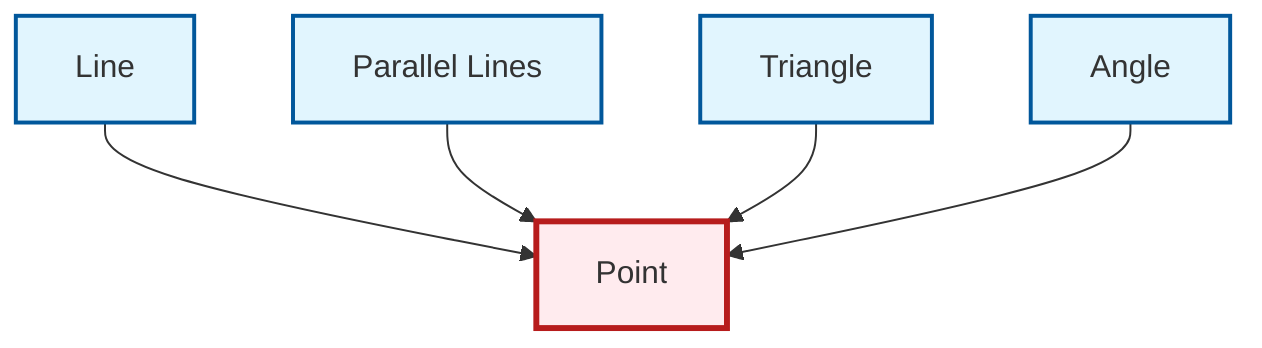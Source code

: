graph TD
    classDef definition fill:#e1f5fe,stroke:#01579b,stroke-width:2px
    classDef theorem fill:#f3e5f5,stroke:#4a148c,stroke-width:2px
    classDef axiom fill:#fff3e0,stroke:#e65100,stroke-width:2px
    classDef example fill:#e8f5e9,stroke:#1b5e20,stroke-width:2px
    classDef current fill:#ffebee,stroke:#b71c1c,stroke-width:3px
    def-parallel["Parallel Lines"]:::definition
    def-triangle["Triangle"]:::definition
    def-line["Line"]:::definition
    def-angle["Angle"]:::definition
    def-point["Point"]:::definition
    def-line --> def-point
    def-parallel --> def-point
    def-triangle --> def-point
    def-angle --> def-point
    class def-point current